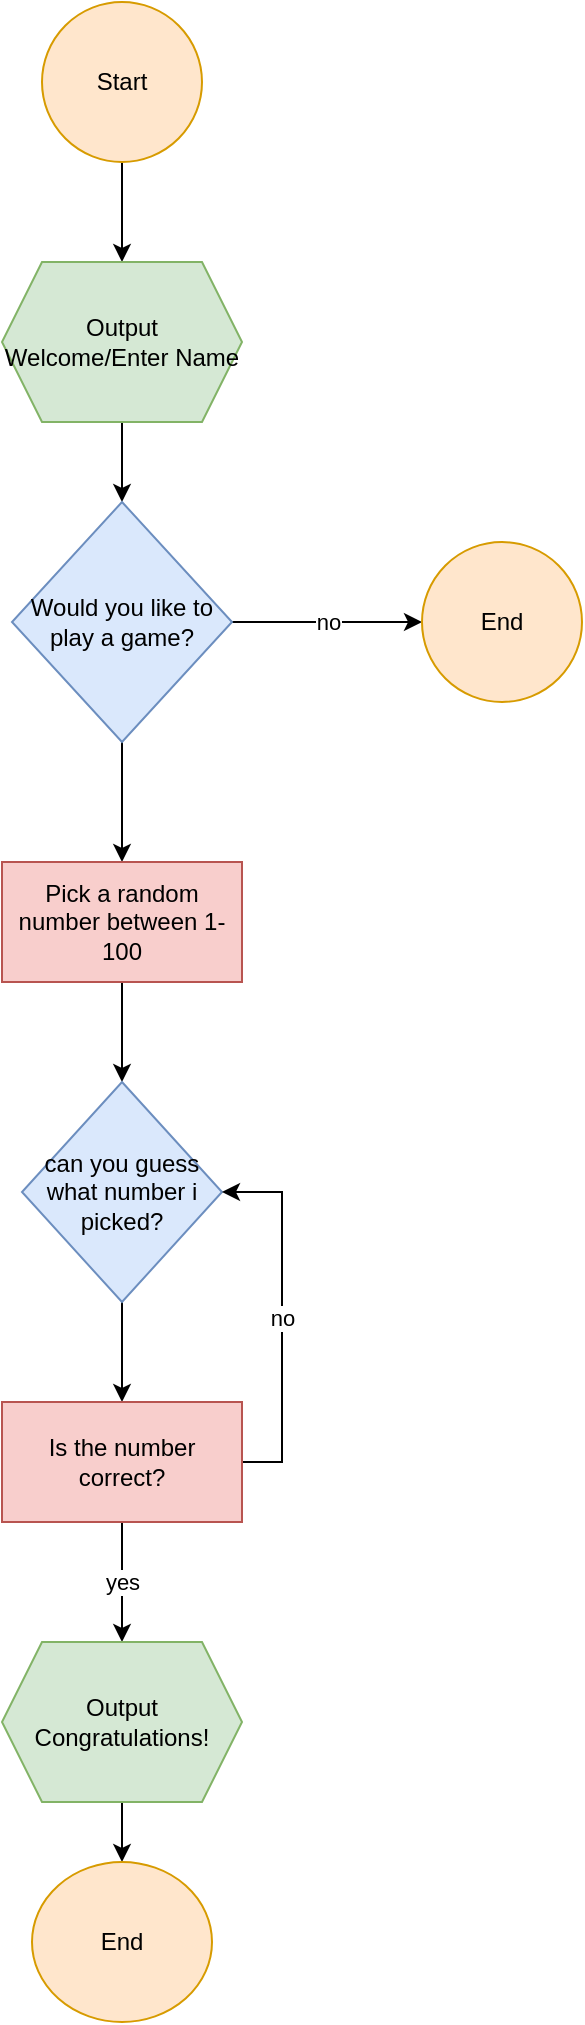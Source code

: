 <mxfile version="14.3.1" type="github">
  <diagram id="OBJPeG-pmNyepvCjDlye" name="Page-1">
    <mxGraphModel dx="1185" dy="662" grid="1" gridSize="10" guides="1" tooltips="1" connect="1" arrows="1" fold="1" page="0" pageScale="1" pageWidth="850" pageHeight="1100" math="0" shadow="0">
      <root>
        <mxCell id="0" />
        <mxCell id="1" parent="0" />
        <mxCell id="5BoBlTx6qjmuYUXMbrvf-4" value="" style="edgeStyle=orthogonalEdgeStyle;rounded=0;orthogonalLoop=1;jettySize=auto;html=1;" edge="1" parent="1" source="5BoBlTx6qjmuYUXMbrvf-2" target="5BoBlTx6qjmuYUXMbrvf-3">
          <mxGeometry relative="1" as="geometry" />
        </mxCell>
        <mxCell id="5BoBlTx6qjmuYUXMbrvf-2" value="Start" style="ellipse;whiteSpace=wrap;html=1;fillColor=#ffe6cc;strokeColor=#d79b00;" vertex="1" parent="1">
          <mxGeometry x="290" y="70" width="80" height="80" as="geometry" />
        </mxCell>
        <mxCell id="5BoBlTx6qjmuYUXMbrvf-6" value="" style="edgeStyle=orthogonalEdgeStyle;rounded=0;orthogonalLoop=1;jettySize=auto;html=1;" edge="1" parent="1" source="5BoBlTx6qjmuYUXMbrvf-3" target="5BoBlTx6qjmuYUXMbrvf-5">
          <mxGeometry relative="1" as="geometry" />
        </mxCell>
        <mxCell id="5BoBlTx6qjmuYUXMbrvf-3" value="Output Welcome/Enter Name" style="shape=hexagon;perimeter=hexagonPerimeter2;whiteSpace=wrap;html=1;fixedSize=1;fillColor=#d5e8d4;strokeColor=#82b366;" vertex="1" parent="1">
          <mxGeometry x="270" y="200" width="120" height="80" as="geometry" />
        </mxCell>
        <mxCell id="5BoBlTx6qjmuYUXMbrvf-8" value="no" style="edgeStyle=orthogonalEdgeStyle;rounded=0;orthogonalLoop=1;jettySize=auto;html=1;" edge="1" parent="1" source="5BoBlTx6qjmuYUXMbrvf-5" target="5BoBlTx6qjmuYUXMbrvf-7">
          <mxGeometry relative="1" as="geometry" />
        </mxCell>
        <mxCell id="5BoBlTx6qjmuYUXMbrvf-10" value="" style="edgeStyle=orthogonalEdgeStyle;rounded=0;orthogonalLoop=1;jettySize=auto;html=1;" edge="1" parent="1" source="5BoBlTx6qjmuYUXMbrvf-5" target="5BoBlTx6qjmuYUXMbrvf-9">
          <mxGeometry relative="1" as="geometry" />
        </mxCell>
        <mxCell id="5BoBlTx6qjmuYUXMbrvf-5" value="Would you like to play a game?" style="rhombus;whiteSpace=wrap;html=1;fillColor=#dae8fc;strokeColor=#6c8ebf;" vertex="1" parent="1">
          <mxGeometry x="275" y="320" width="110" height="120" as="geometry" />
        </mxCell>
        <mxCell id="5BoBlTx6qjmuYUXMbrvf-7" value="End" style="ellipse;whiteSpace=wrap;html=1;fillColor=#ffe6cc;strokeColor=#d79b00;" vertex="1" parent="1">
          <mxGeometry x="480" y="340" width="80" height="80" as="geometry" />
        </mxCell>
        <mxCell id="5BoBlTx6qjmuYUXMbrvf-12" value="" style="edgeStyle=orthogonalEdgeStyle;rounded=0;orthogonalLoop=1;jettySize=auto;html=1;" edge="1" parent="1" source="5BoBlTx6qjmuYUXMbrvf-9" target="5BoBlTx6qjmuYUXMbrvf-11">
          <mxGeometry relative="1" as="geometry" />
        </mxCell>
        <mxCell id="5BoBlTx6qjmuYUXMbrvf-9" value="Pick a random number between 1-100" style="rounded=0;whiteSpace=wrap;html=1;fillColor=#f8cecc;strokeColor=#b85450;" vertex="1" parent="1">
          <mxGeometry x="270" y="500" width="120" height="60" as="geometry" />
        </mxCell>
        <mxCell id="5BoBlTx6qjmuYUXMbrvf-15" value="" style="edgeStyle=orthogonalEdgeStyle;rounded=0;orthogonalLoop=1;jettySize=auto;html=1;" edge="1" parent="1" source="5BoBlTx6qjmuYUXMbrvf-11" target="5BoBlTx6qjmuYUXMbrvf-13">
          <mxGeometry relative="1" as="geometry" />
        </mxCell>
        <mxCell id="5BoBlTx6qjmuYUXMbrvf-11" value="can you guess what number i picked?" style="rhombus;whiteSpace=wrap;html=1;fillColor=#dae8fc;strokeColor=#6c8ebf;" vertex="1" parent="1">
          <mxGeometry x="280" y="610" width="100" height="110" as="geometry" />
        </mxCell>
        <mxCell id="5BoBlTx6qjmuYUXMbrvf-16" value="no" style="edgeStyle=orthogonalEdgeStyle;rounded=0;orthogonalLoop=1;jettySize=auto;html=1;exitX=1;exitY=0.5;exitDx=0;exitDy=0;entryX=1;entryY=0.5;entryDx=0;entryDy=0;" edge="1" parent="1" source="5BoBlTx6qjmuYUXMbrvf-13" target="5BoBlTx6qjmuYUXMbrvf-11">
          <mxGeometry relative="1" as="geometry" />
        </mxCell>
        <mxCell id="5BoBlTx6qjmuYUXMbrvf-18" value="yes" style="edgeStyle=orthogonalEdgeStyle;rounded=0;orthogonalLoop=1;jettySize=auto;html=1;" edge="1" parent="1" source="5BoBlTx6qjmuYUXMbrvf-13" target="5BoBlTx6qjmuYUXMbrvf-17">
          <mxGeometry relative="1" as="geometry" />
        </mxCell>
        <mxCell id="5BoBlTx6qjmuYUXMbrvf-13" value="Is the number correct?" style="rounded=0;whiteSpace=wrap;html=1;fillColor=#f8cecc;strokeColor=#b85450;" vertex="1" parent="1">
          <mxGeometry x="270" y="770" width="120" height="60" as="geometry" />
        </mxCell>
        <mxCell id="5BoBlTx6qjmuYUXMbrvf-20" value="" style="edgeStyle=orthogonalEdgeStyle;rounded=0;orthogonalLoop=1;jettySize=auto;html=1;" edge="1" parent="1" source="5BoBlTx6qjmuYUXMbrvf-17" target="5BoBlTx6qjmuYUXMbrvf-19">
          <mxGeometry relative="1" as="geometry" />
        </mxCell>
        <mxCell id="5BoBlTx6qjmuYUXMbrvf-17" value="Output Congratulations!" style="shape=hexagon;perimeter=hexagonPerimeter2;whiteSpace=wrap;html=1;fixedSize=1;fillColor=#d5e8d4;strokeColor=#82b366;" vertex="1" parent="1">
          <mxGeometry x="270" y="890" width="120" height="80" as="geometry" />
        </mxCell>
        <mxCell id="5BoBlTx6qjmuYUXMbrvf-19" value="End" style="ellipse;whiteSpace=wrap;html=1;fillColor=#ffe6cc;strokeColor=#d79b00;" vertex="1" parent="1">
          <mxGeometry x="285" y="1000" width="90" height="80" as="geometry" />
        </mxCell>
      </root>
    </mxGraphModel>
  </diagram>
</mxfile>
